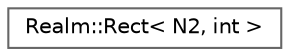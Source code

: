 digraph "Graphical Class Hierarchy"
{
 // LATEX_PDF_SIZE
  bgcolor="transparent";
  edge [fontname=Helvetica,fontsize=10,labelfontname=Helvetica,labelfontsize=10];
  node [fontname=Helvetica,fontsize=10,shape=box,height=0.2,width=0.4];
  rankdir="LR";
  Node0 [id="Node000000",label="Realm::Rect\< N2, int \>",height=0.2,width=0.4,color="grey40", fillcolor="white", style="filled",URL="$structRealm_1_1Rect.html",tooltip=" "];
}
